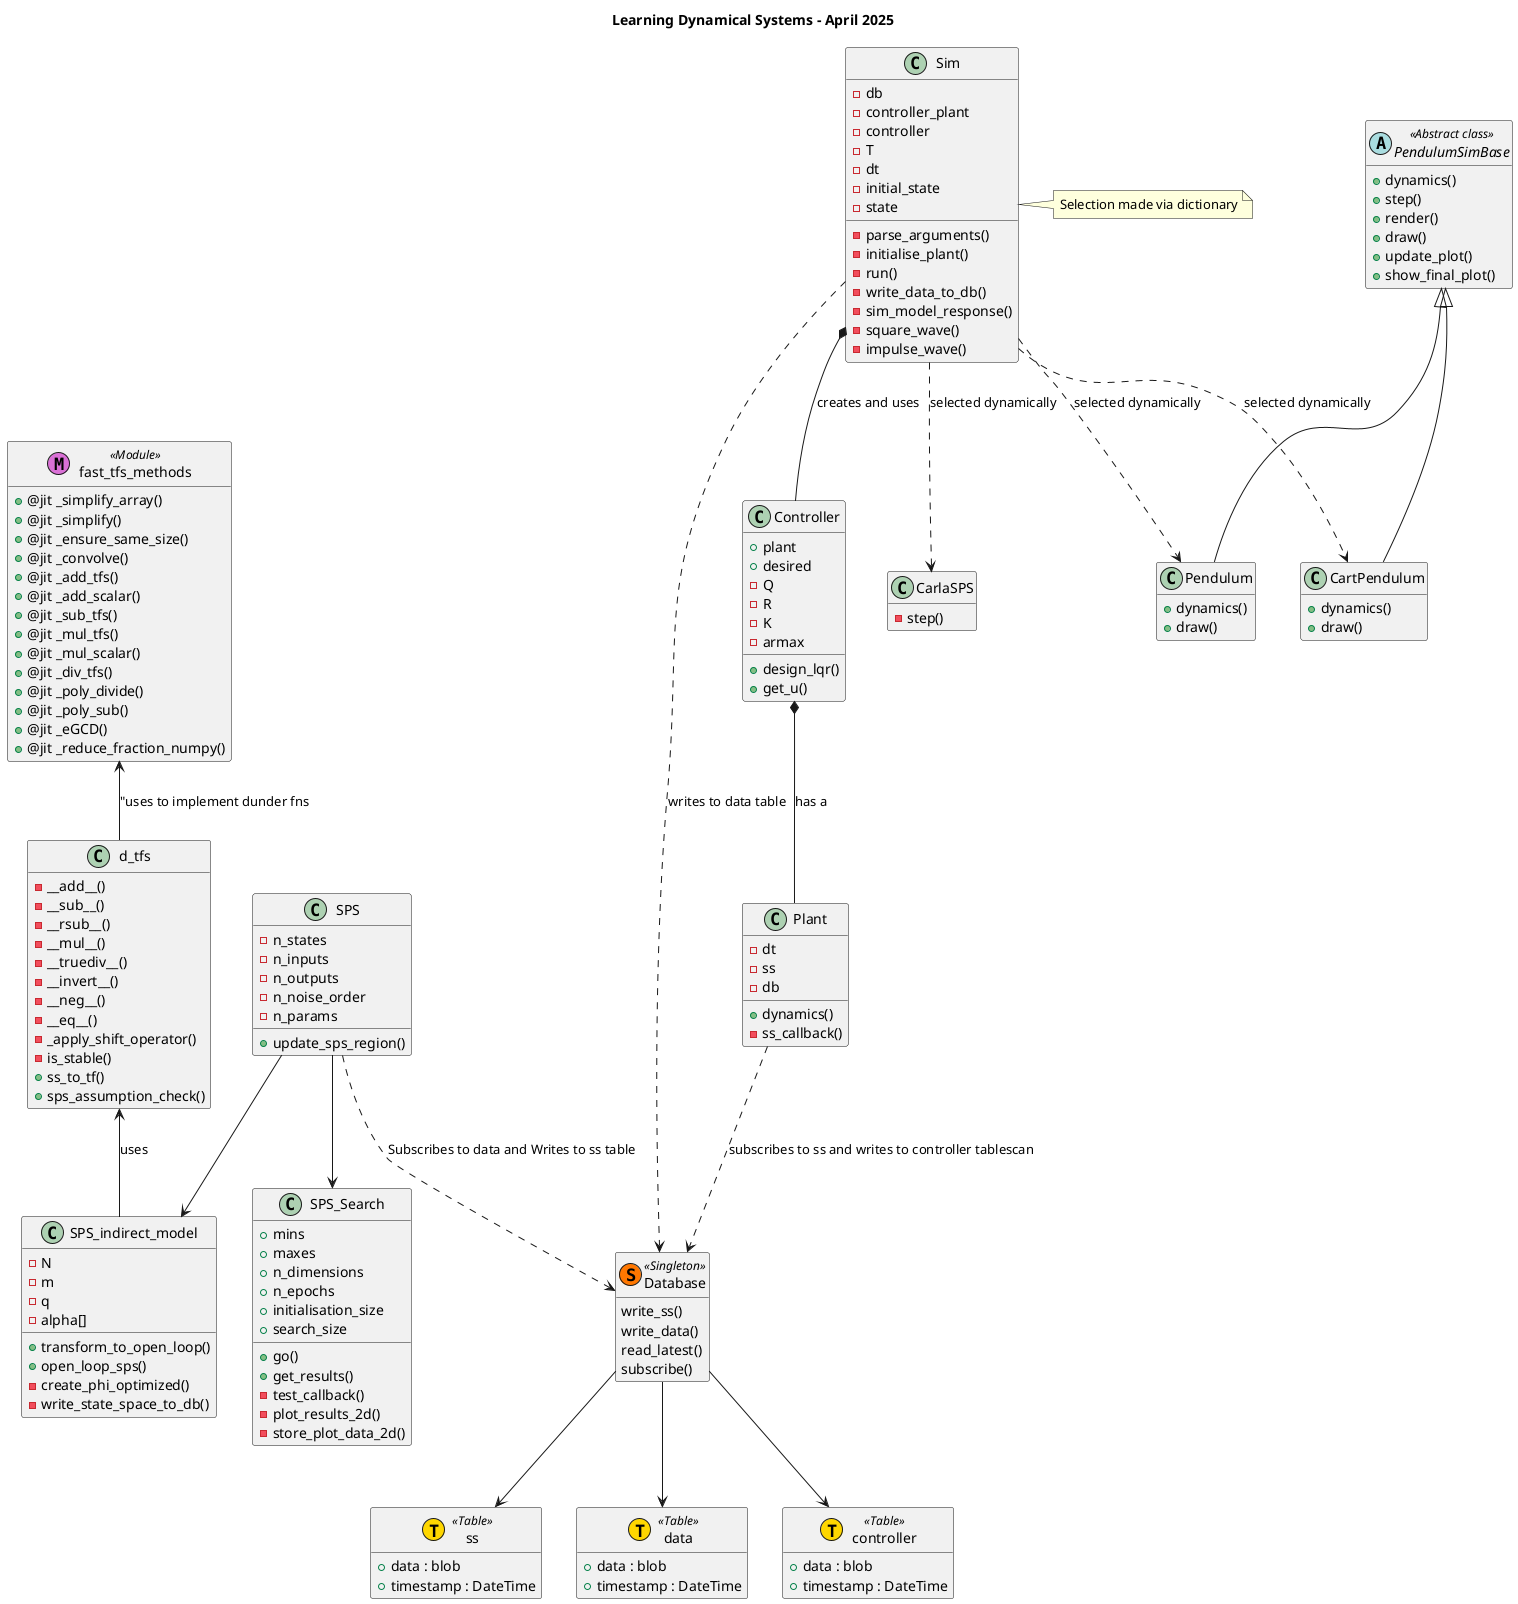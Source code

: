 @startuml
title Learning Dynamical Systems - April 2025
' SPS '

class fast_tfs_methods << (M,orchid) Module >> {
    + @jit _simplify_array()
    + @jit _simplify()
    + @jit _ensure_same_size()
    + @jit _convolve()
    + @jit _add_tfs()
    + @jit _add_scalar()
    + @jit _sub_tfs()
    + @jit _mul_tfs()
    + @jit _mul_scalar()
    + @jit _div_tfs()
    + @jit _poly_divide()
    + @jit _poly_sub()
    + @jit _eGCD()
    + @jit _reduce_fraction_numpy()
}

' Representing the main class '
class d_tfs {
    - __add__()
    - __sub__()
    - __rsub__()
    - __mul__()
    - __truediv__()
    - __invert__()
    - __neg__()
    - __eq__()
    - _apply_shift_operator()
    - is_stable()
    + ss_to_tf()
    + sps_assumption_check()
}

class SPS_indirect_model{
    - N
    - m
    - q
    - alpha[]

    + transform_to_open_loop()
    + open_loop_sps()
    - create_phi_optimized()
    - write_state_space_to_db()
}

d_tfs -up-> fast_tfs_methods : "uses to implement dunder fns
SPS_indirect_model -up-> d_tfs : "uses"

class SPS {
    - n_states
    - n_inputs
    - n_outputs
    - n_noise_order
    - n_params
    + update_sps_region()
}

SPS ..> Database : "Subscribes to data and Writes to ss table"
SPS --> SPS_indirect_model
SPS --> SPS_Search


class SPS_Search {
    + mins
    + maxes
    + n_dimensions
    + n_epochs
    + initialisation_size
    + search_size

    + go()
    + get_results()
    - test_callback()
    - plot_results_2d()
    - store_plot_data_2d()
}




' Control '
' class Observer {
'     + P
'     + Q
'     + R
'     + C
'     + L
'     + window_size
'     + epsilon
'     {method} update()
'     {method} estimate_measurement_covariance()
'     {method} estimate_process_covariance()
' }

class Controller {
    + plant
    + desired
    - Q
    - R
    - K
    - armax
    + design_lqr()
    + get_u()
}

class Plant {
    - dt
    - ss
    - db
    + dynamics()
    - ss_callback()
}

class CarlaSPS {
    - step()
}

Controller *-- Plant : "has a"
Plant ..> Database : "subscribes to ss and writes to controller tablescan"

' Simulation '

class Sim {
    - db
    - controller_plant
    - controller
    - T
    - dt
    - initial_state
    - state

    - parse_arguments()
    - initialise_plant()
    - run()
    - write_data_to_db()
    - sim_model_response()
    - square_wave()
    - impulse_wave()
}

Sim ..> CarlaSPS : "selected dynamically"
Sim ..> Pendulum : "selected dynamically"
Sim ..> CartPendulum : "selected dynamically"

note right of Sim
  Selection made via dictionary
end note

Sim ..> Database : "writes to data table"
Sim *-- Controller : "creates and uses"

abstract class PendulumSimBase <<Abstract class>> {
    + dynamics()
    + step()
    + render()
    + draw()
    + update_plot()
    + show_final_plot()
}

class Pendulum extends PendulumSimBase {
    + dynamics()
    + draw()
}

class CartPendulum extends PendulumSimBase {
    + dynamics()
    + draw()
}



' database classes '
class Database  << (S,#FF7700) Singleton >> {
    {method} write_ss()
    {method} write_data()
    {method} read_latest()
    {method} subscribe()
}

class ss  << (T,gold) Table >> {
    + data : blob
    + timestamp : DateTime
}
class data << (T,gold) Table >> {
    + data : blob
    + timestamp : DateTime
}

class controller << (T,gold) Table >> {
    + data : blob
    + timestamp : DateTime

}

Database --> ss
Database --> data
Database --> controller


hide empty members
@enduml